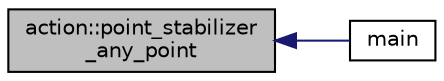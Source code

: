 digraph "action::point_stabilizer_any_point"
{
  edge [fontname="Helvetica",fontsize="10",labelfontname="Helvetica",labelfontsize="10"];
  node [fontname="Helvetica",fontsize="10",shape=record];
  rankdir="LR";
  Node32409 [label="action::point_stabilizer\l_any_point",height=0.2,width=0.4,color="black", fillcolor="grey75", style="filled", fontcolor="black"];
  Node32409 -> Node32410 [dir="back",color="midnightblue",fontsize="10",style="solid",fontname="Helvetica"];
  Node32410 [label="main",height=0.2,width=0.4,color="black", fillcolor="white", style="filled",URL="$d2/dfa/draw__colored__graph_8_c.html#a3c04138a5bfe5d72780bb7e82a18e627"];
}
